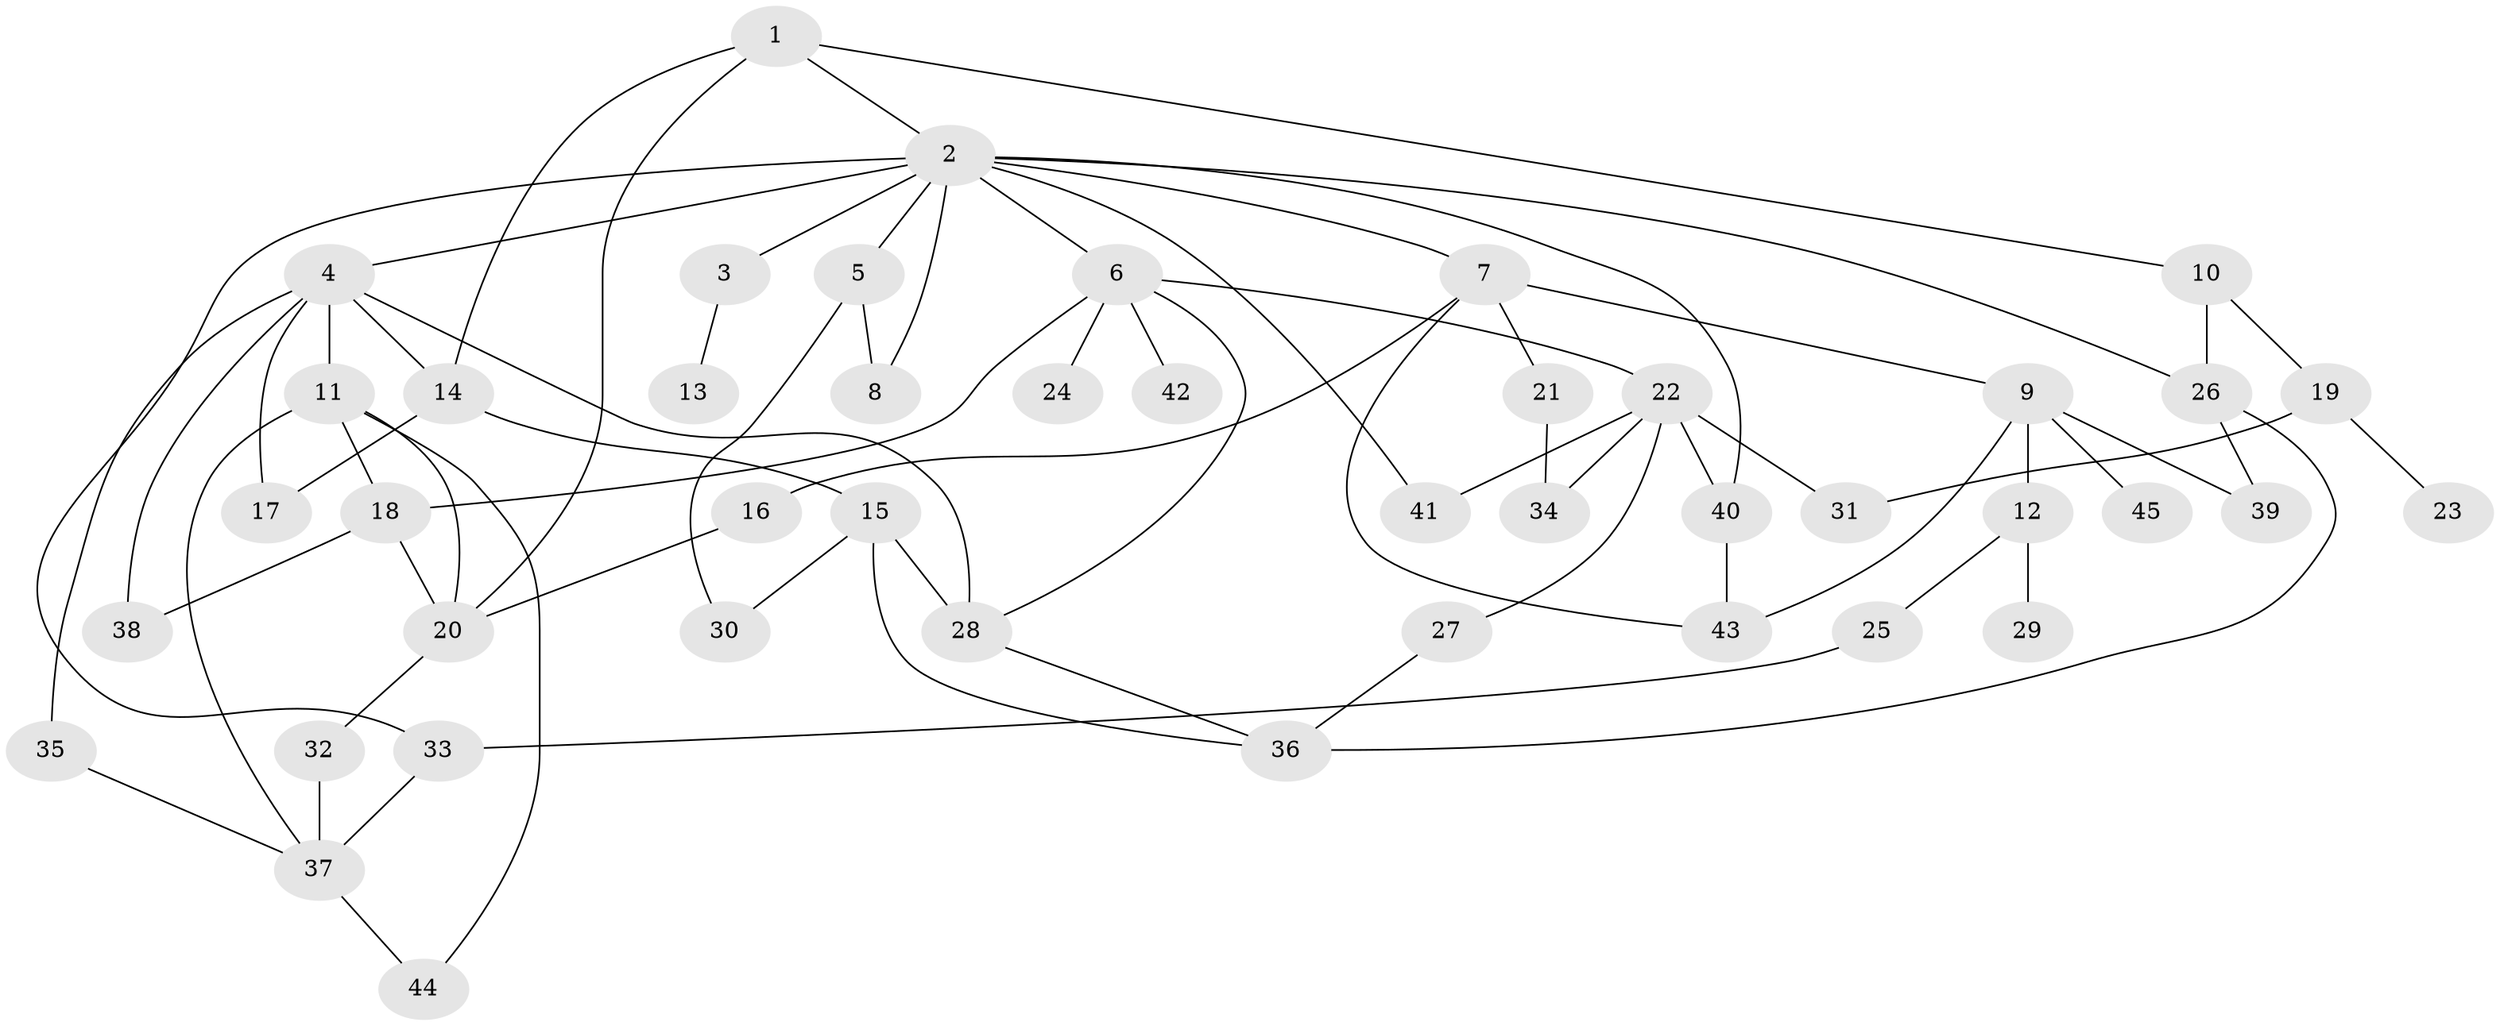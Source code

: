 // original degree distribution, {5: 0.08045977011494253, 11: 0.011494252873563218, 2: 0.367816091954023, 4: 0.11494252873563218, 3: 0.19540229885057472, 6: 0.011494252873563218, 7: 0.022988505747126436, 1: 0.19540229885057472}
// Generated by graph-tools (version 1.1) at 2025/34/03/09/25 02:34:21]
// undirected, 45 vertices, 71 edges
graph export_dot {
graph [start="1"]
  node [color=gray90,style=filled];
  1;
  2;
  3;
  4;
  5;
  6;
  7;
  8;
  9;
  10;
  11;
  12;
  13;
  14;
  15;
  16;
  17;
  18;
  19;
  20;
  21;
  22;
  23;
  24;
  25;
  26;
  27;
  28;
  29;
  30;
  31;
  32;
  33;
  34;
  35;
  36;
  37;
  38;
  39;
  40;
  41;
  42;
  43;
  44;
  45;
  1 -- 2 [weight=1.0];
  1 -- 10 [weight=1.0];
  1 -- 14 [weight=1.0];
  1 -- 20 [weight=1.0];
  2 -- 3 [weight=1.0];
  2 -- 4 [weight=1.0];
  2 -- 5 [weight=1.0];
  2 -- 6 [weight=1.0];
  2 -- 7 [weight=1.0];
  2 -- 8 [weight=1.0];
  2 -- 26 [weight=1.0];
  2 -- 33 [weight=1.0];
  2 -- 40 [weight=1.0];
  2 -- 41 [weight=1.0];
  3 -- 13 [weight=1.0];
  4 -- 11 [weight=2.0];
  4 -- 14 [weight=1.0];
  4 -- 17 [weight=1.0];
  4 -- 28 [weight=2.0];
  4 -- 35 [weight=1.0];
  4 -- 38 [weight=1.0];
  5 -- 8 [weight=1.0];
  5 -- 30 [weight=1.0];
  6 -- 18 [weight=1.0];
  6 -- 22 [weight=1.0];
  6 -- 24 [weight=1.0];
  6 -- 28 [weight=1.0];
  6 -- 42 [weight=1.0];
  7 -- 9 [weight=1.0];
  7 -- 16 [weight=1.0];
  7 -- 21 [weight=1.0];
  7 -- 43 [weight=1.0];
  9 -- 12 [weight=1.0];
  9 -- 39 [weight=1.0];
  9 -- 43 [weight=1.0];
  9 -- 45 [weight=1.0];
  10 -- 19 [weight=1.0];
  10 -- 26 [weight=1.0];
  11 -- 18 [weight=1.0];
  11 -- 20 [weight=3.0];
  11 -- 37 [weight=1.0];
  11 -- 44 [weight=1.0];
  12 -- 25 [weight=1.0];
  12 -- 29 [weight=1.0];
  14 -- 15 [weight=1.0];
  14 -- 17 [weight=3.0];
  15 -- 28 [weight=1.0];
  15 -- 30 [weight=1.0];
  15 -- 36 [weight=1.0];
  16 -- 20 [weight=1.0];
  18 -- 20 [weight=1.0];
  18 -- 38 [weight=2.0];
  19 -- 23 [weight=2.0];
  19 -- 31 [weight=2.0];
  20 -- 32 [weight=1.0];
  21 -- 34 [weight=1.0];
  22 -- 27 [weight=1.0];
  22 -- 31 [weight=1.0];
  22 -- 34 [weight=1.0];
  22 -- 40 [weight=1.0];
  22 -- 41 [weight=1.0];
  25 -- 33 [weight=1.0];
  26 -- 36 [weight=1.0];
  26 -- 39 [weight=1.0];
  27 -- 36 [weight=1.0];
  28 -- 36 [weight=1.0];
  32 -- 37 [weight=1.0];
  33 -- 37 [weight=1.0];
  35 -- 37 [weight=1.0];
  37 -- 44 [weight=1.0];
  40 -- 43 [weight=1.0];
}
